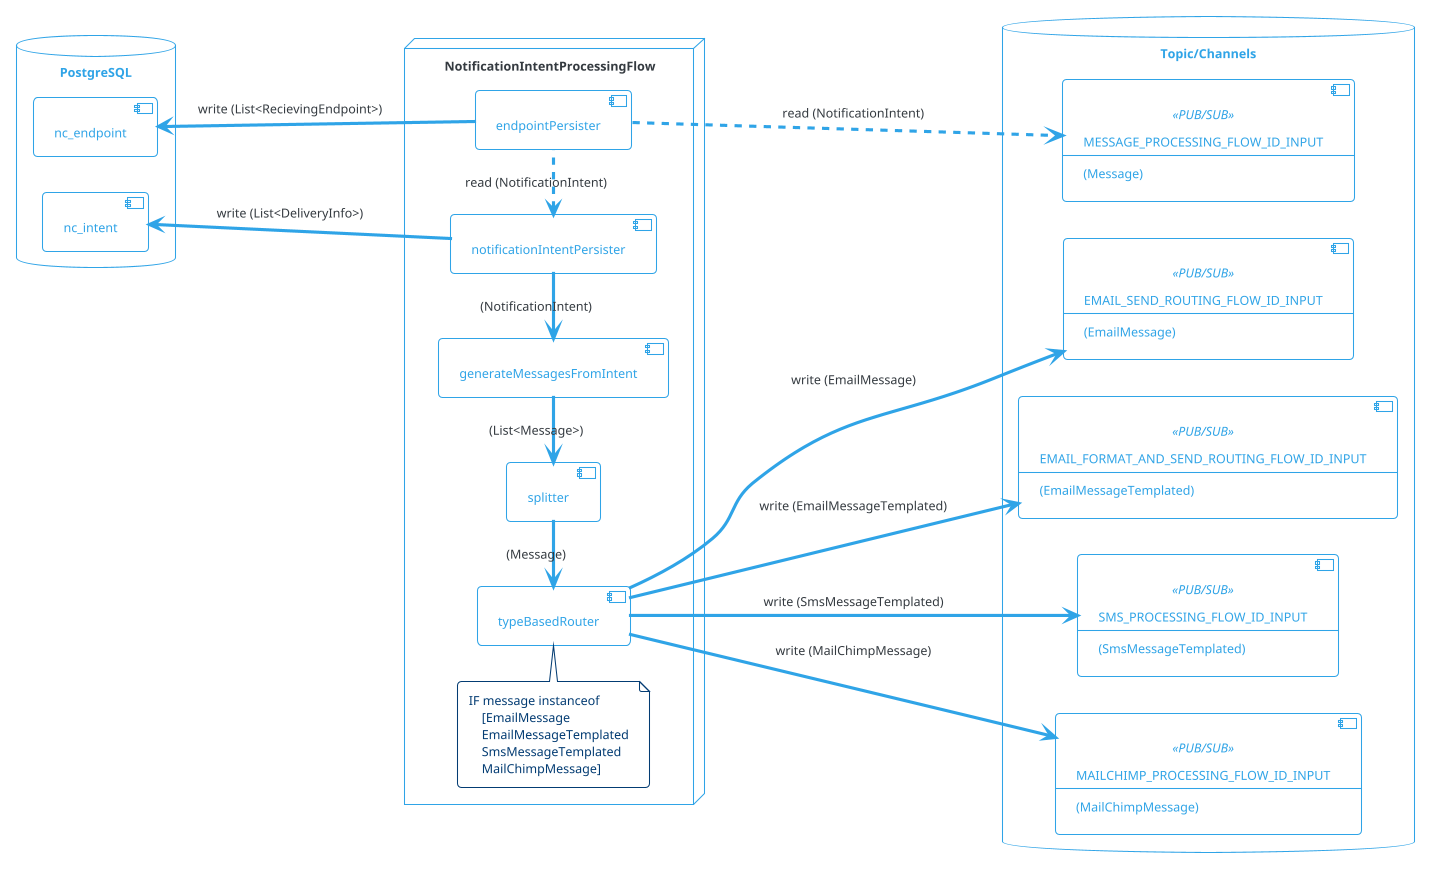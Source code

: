 @startuml

!theme cerulean-outline

left to right direction

skinparam component {
    backgroundColor<<user defined>> LightGray
}

database "PostgreSQL" {
    [nc_intent]
    [nc_endpoint]
}

database "Topic/Channels" {
    component INTENT_PROCESSING_FLOW_ID_INPUT<<PUB/SUB>>[
        MESSAGE_PROCESSING_FLOW_ID_INPUT
        --
        (Message)
    ]

    component EMAIL_SEND_ROUTING_FLOW_ID_INPUT<<PUB/SUB>>[
        EMAIL_SEND_ROUTING_FLOW_ID_INPUT
        --
        (EmailMessage)   
    ]

    component EMAIL_FORMAT_AND_SEND_ROUTING_FLOW_ID_INPUT<<PUB/SUB>>[
        EMAIL_FORMAT_AND_SEND_ROUTING_FLOW_ID_INPUT
        --
        (EmailMessageTemplated)
    ]

    component SMS_PROCESSING_FLOW_ID_INPUT<<PUB/SUB>>[
        SMS_PROCESSING_FLOW_ID_INPUT
        --
        (SmsMessageTemplated)
    ]

    component MAILCHIMP_PROCESSING_FLOW_ID_INPUT<<PUB/SUB>>[
        MAILCHIMP_PROCESSING_FLOW_ID_INPUT
        --
        (MailChimpMessage)
    ]
}

node "NotificationIntentProcessingFlow" {
    [endpointPersister]
    [notificationIntentPersister]
    [splitter]

    [generateMessagesFromIntent]
    [typeBasedRouter]

    endpointPersister .l.> notificationIntentPersister: read (NotificationIntent)
    notificationIntentPersister -l-> generateMessagesFromIntent: (NotificationIntent)
    generateMessagesFromIntent -l-> splitter: (List<Message>)
    splitter -l-> typeBasedRouter: (Message)

    note top of typeBasedRouter 
    IF message instanceof  
        [EmailMessage
        EmailMessageTemplated
        SmsMessageTemplated
        MailChimpMessage]
    end note  

    endpointPersister ..> INTENT_PROCESSING_FLOW_ID_INPUT : read (NotificationIntent) 
    typeBasedRouter ---> EMAIL_SEND_ROUTING_FLOW_ID_INPUT: write (EmailMessage)
    typeBasedRouter ---> EMAIL_FORMAT_AND_SEND_ROUTING_FLOW_ID_INPUT: write (EmailMessageTemplated)
    typeBasedRouter ---> SMS_PROCESSING_FLOW_ID_INPUT: write (SmsMessageTemplated)
    typeBasedRouter ---> MAILCHIMP_PROCESSING_FLOW_ID_INPUT: write (MailChimpMessage)

    notificationIntentPersister -u-> nc_intent: write (List<DeliveryInfo>)
    endpointPersister -u-> nc_endpoint: write (List<RecievingEndpoint>)

}


@enduml